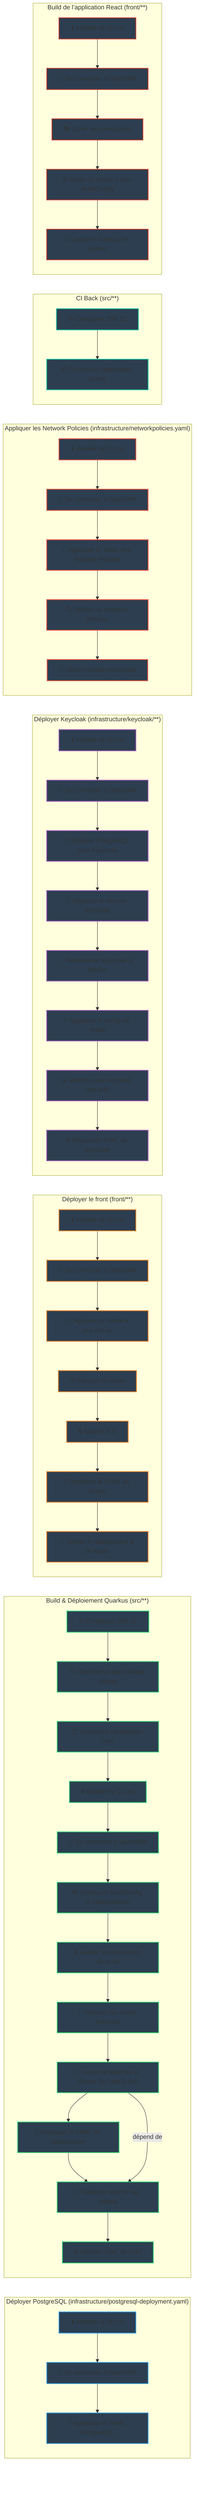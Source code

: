 flowchart LR
%% PostgreSQL
  subgraph "Déployer PostgreSQL (infrastructure/postgresql-deployment.yaml)"
    A2["⬇️ Installer la CLI oc"] --> A3["🔐 Se connecter à OpenShift"]
    A3 --> A4["🚀 Appliquer le YAML PostgreSQL"]
  end

%% Quarkus
  subgraph "Build & Déploiement Quarkus (src/**)"
    B2["☕ Configurer JDK 21"] --> B3["🏷️ Générer un tag d’image unique"]
    B3 --> B4["📦 Construire l’application (.jar)"]
    B4 --> B5["⬇️ Installer la CLI oc"]
    B5 --> B6["🔐 Se connecter à OpenShift"]
    B6 --> B7["🛠️ Configurer BuildConfig & ImageStream"]
    B7 --> B8["⚙️ Ajuster les ressources de build"]
    B8 --> B9["🧹 Nettoyer les builds échoués"]
    B9 --> B10["🐳 Lancer le build sur le cluster (oc start-build)"]
    B10 --> B11["📄 Appliquer le YAML de déploiement"]
    B11 --> B12["🔄 Déployer avec le tag unique"]
    B12 --> B13["🌐 Afficher l’URL de l’API"]
  end
  B10 -->|dépend de| B12

%% Frontend
  subgraph "Déployer le front (front/**)"
    C2["⬇️ Installer la CLI oc"] --> C3["🔐 Se connecter à OpenShift"]
    C3 --> C4["🚀 Déployer ou mettre à jour vite-oc"]
    C4 --> C5["🌐 Exposer la Route"]
    C5 --> C6["🔒 Ajouter TLS"]
    C6 --> C7["📑 Appliquer le YAML de Route"]
    C7 --> C8["✅ Vérifier le déploiement & la Route"]
  end

%% Keycloak
  subgraph "Déployer Keycloak (infrastructure/keycloak/**)"
    D2["⬇️ Installer la CLI oc"] --> D3["🔐 Se connecter à OpenShift"]
    D3 --> D4["🚀 Déployer PostgreSQL pour Keycloak"]
    D4 --> D5["🚀 Déployer le serveur Keycloak"]
    D5 --> D6["🔁 Redémarrer Keycloak si besoin"]
    D6 --> D7["📜 Appliquer la config de realm"]
    D7 --> D8["⌛ Attendre que Keycloak soit prêt"]
    D8 --> D9["🌐 Récupérer l’URL de Keycloak"]
  end

%% Network Policies
  subgraph "Appliquer les Network Policies (infrastructure/networkpolicies.yaml)"
    E2["⬇️ Installer la CLI oc"] --> E3["🔐 Se connecter à OpenShift"]
    E3 --> E4["🚦 Appliquer le YAML des Network Policies"]
    E4 --> E5["🔍 Vérifier les Network Policies"]
    E5 --> E6["📝 Décrire isolate-postgresql"]
  end

%% CI Back uniquement
  subgraph "CI Back (src/**)"
    F2["☕ Configurer JDK 21"] --> F3["📦 Construire l’application (local)"]
  end

%% Build React
  subgraph "Build de l’application React (front/**)"
    G2["⬇️ Installer la CLI oc"] --> G3["🔐 Se connecter à OpenShift"]
    G3 --> G4["🛠️ Créer .env.production"]
    G4 --> G5["⚙️ Créer ou mettre à jour BuildConfig"]
    G5 --> G6["🚀 Lancer le build sur le cluster"]
  end

%% Styles pour thème sombre
  classDef pg       fill:#2c3e50,stroke:#3498db,stroke-width:2px;
  classDef quarkus  fill:#2c3e50,stroke:#2ecc71,stroke-width:2px;
  classDef front    fill:#2c3e50,stroke:#e67e22,stroke-width:2px;
  classDef keycloak fill:#2c3e50,stroke:#9b59b6,stroke-width:2px;
  classDef netpol   fill:#2c3e50,stroke:#e74c3c,stroke-width:2px;
  classDef ciback   fill:#2c3e50,stroke:#1abc9c,stroke-width:2px;
  classDef react    fill:#2c3e50,stroke:#c0392b,stroke-width:2px;

  class A2,A3,A4 pg
  class B2,B3,B4,B5,B6,B7,B8,B9,B10,B11,B12,B13 quarkus
  class C2,C3,C4,C5,C6,C7,C8 front
  class D2,D3,D4,D5,D6,D7,D8,D9 keycloak
  class E2,E3,E4,E5,E6 netpol
  class F2,F3 ciback
  class G2,G3,G4,G5,G6 react